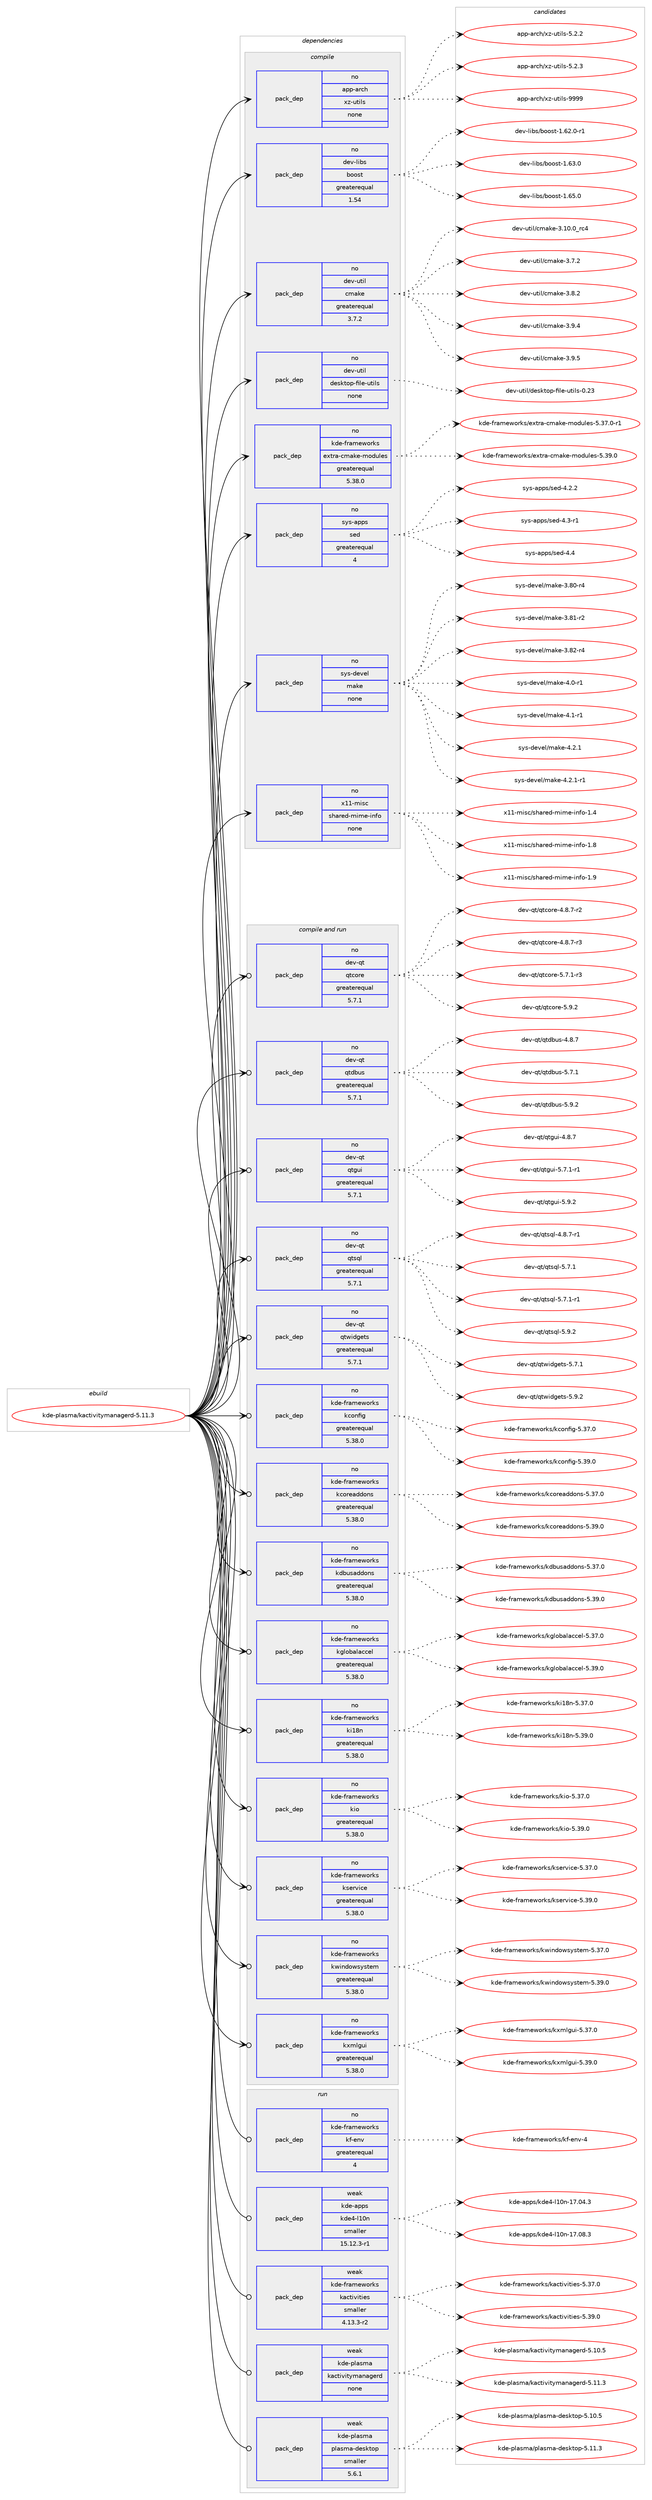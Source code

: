 digraph prolog {

# *************
# Graph options
# *************

newrank=true;
concentrate=true;
compound=true;
graph [rankdir=LR,fontname=Helvetica,fontsize=10,ranksep=1.5];#, ranksep=2.5, nodesep=0.2];
edge  [arrowhead=vee];
node  [fontname=Helvetica,fontsize=10];

# **********
# The ebuild
# **********

subgraph cluster_leftcol {
color=gray;
rank=same;
label=<<i>ebuild</i>>;
id [label="kde-plasma/kactivitymanagerd-5.11.3", color=red, width=4, href="../kde-plasma/kactivitymanagerd-5.11.3.svg"];
}

# ****************
# The dependencies
# ****************

subgraph cluster_midcol {
color=gray;
label=<<i>dependencies</i>>;
subgraph cluster_compile {
fillcolor="#eeeeee";
style=filled;
label=<<i>compile</i>>;
subgraph pack246407 {
dependency335860 [label=<<TABLE BORDER="0" CELLBORDER="1" CELLSPACING="0" CELLPADDING="4" WIDTH="220"><TR><TD ROWSPAN="6" CELLPADDING="30">pack_dep</TD></TR><TR><TD WIDTH="110">no</TD></TR><TR><TD>app-arch</TD></TR><TR><TD>xz-utils</TD></TR><TR><TD>none</TD></TR><TR><TD></TD></TR></TABLE>>, shape=none, color=blue];
}
id:e -> dependency335860:w [weight=20,style="solid",arrowhead="vee"];
subgraph pack246408 {
dependency335861 [label=<<TABLE BORDER="0" CELLBORDER="1" CELLSPACING="0" CELLPADDING="4" WIDTH="220"><TR><TD ROWSPAN="6" CELLPADDING="30">pack_dep</TD></TR><TR><TD WIDTH="110">no</TD></TR><TR><TD>dev-libs</TD></TR><TR><TD>boost</TD></TR><TR><TD>greaterequal</TD></TR><TR><TD>1.54</TD></TR></TABLE>>, shape=none, color=blue];
}
id:e -> dependency335861:w [weight=20,style="solid",arrowhead="vee"];
subgraph pack246409 {
dependency335862 [label=<<TABLE BORDER="0" CELLBORDER="1" CELLSPACING="0" CELLPADDING="4" WIDTH="220"><TR><TD ROWSPAN="6" CELLPADDING="30">pack_dep</TD></TR><TR><TD WIDTH="110">no</TD></TR><TR><TD>dev-util</TD></TR><TR><TD>cmake</TD></TR><TR><TD>greaterequal</TD></TR><TR><TD>3.7.2</TD></TR></TABLE>>, shape=none, color=blue];
}
id:e -> dependency335862:w [weight=20,style="solid",arrowhead="vee"];
subgraph pack246410 {
dependency335863 [label=<<TABLE BORDER="0" CELLBORDER="1" CELLSPACING="0" CELLPADDING="4" WIDTH="220"><TR><TD ROWSPAN="6" CELLPADDING="30">pack_dep</TD></TR><TR><TD WIDTH="110">no</TD></TR><TR><TD>dev-util</TD></TR><TR><TD>desktop-file-utils</TD></TR><TR><TD>none</TD></TR><TR><TD></TD></TR></TABLE>>, shape=none, color=blue];
}
id:e -> dependency335863:w [weight=20,style="solid",arrowhead="vee"];
subgraph pack246411 {
dependency335864 [label=<<TABLE BORDER="0" CELLBORDER="1" CELLSPACING="0" CELLPADDING="4" WIDTH="220"><TR><TD ROWSPAN="6" CELLPADDING="30">pack_dep</TD></TR><TR><TD WIDTH="110">no</TD></TR><TR><TD>kde-frameworks</TD></TR><TR><TD>extra-cmake-modules</TD></TR><TR><TD>greaterequal</TD></TR><TR><TD>5.38.0</TD></TR></TABLE>>, shape=none, color=blue];
}
id:e -> dependency335864:w [weight=20,style="solid",arrowhead="vee"];
subgraph pack246412 {
dependency335865 [label=<<TABLE BORDER="0" CELLBORDER="1" CELLSPACING="0" CELLPADDING="4" WIDTH="220"><TR><TD ROWSPAN="6" CELLPADDING="30">pack_dep</TD></TR><TR><TD WIDTH="110">no</TD></TR><TR><TD>sys-apps</TD></TR><TR><TD>sed</TD></TR><TR><TD>greaterequal</TD></TR><TR><TD>4</TD></TR></TABLE>>, shape=none, color=blue];
}
id:e -> dependency335865:w [weight=20,style="solid",arrowhead="vee"];
subgraph pack246413 {
dependency335866 [label=<<TABLE BORDER="0" CELLBORDER="1" CELLSPACING="0" CELLPADDING="4" WIDTH="220"><TR><TD ROWSPAN="6" CELLPADDING="30">pack_dep</TD></TR><TR><TD WIDTH="110">no</TD></TR><TR><TD>sys-devel</TD></TR><TR><TD>make</TD></TR><TR><TD>none</TD></TR><TR><TD></TD></TR></TABLE>>, shape=none, color=blue];
}
id:e -> dependency335866:w [weight=20,style="solid",arrowhead="vee"];
subgraph pack246414 {
dependency335867 [label=<<TABLE BORDER="0" CELLBORDER="1" CELLSPACING="0" CELLPADDING="4" WIDTH="220"><TR><TD ROWSPAN="6" CELLPADDING="30">pack_dep</TD></TR><TR><TD WIDTH="110">no</TD></TR><TR><TD>x11-misc</TD></TR><TR><TD>shared-mime-info</TD></TR><TR><TD>none</TD></TR><TR><TD></TD></TR></TABLE>>, shape=none, color=blue];
}
id:e -> dependency335867:w [weight=20,style="solid",arrowhead="vee"];
}
subgraph cluster_compileandrun {
fillcolor="#eeeeee";
style=filled;
label=<<i>compile and run</i>>;
subgraph pack246415 {
dependency335868 [label=<<TABLE BORDER="0" CELLBORDER="1" CELLSPACING="0" CELLPADDING="4" WIDTH="220"><TR><TD ROWSPAN="6" CELLPADDING="30">pack_dep</TD></TR><TR><TD WIDTH="110">no</TD></TR><TR><TD>dev-qt</TD></TR><TR><TD>qtcore</TD></TR><TR><TD>greaterequal</TD></TR><TR><TD>5.7.1</TD></TR></TABLE>>, shape=none, color=blue];
}
id:e -> dependency335868:w [weight=20,style="solid",arrowhead="odotvee"];
subgraph pack246416 {
dependency335869 [label=<<TABLE BORDER="0" CELLBORDER="1" CELLSPACING="0" CELLPADDING="4" WIDTH="220"><TR><TD ROWSPAN="6" CELLPADDING="30">pack_dep</TD></TR><TR><TD WIDTH="110">no</TD></TR><TR><TD>dev-qt</TD></TR><TR><TD>qtdbus</TD></TR><TR><TD>greaterequal</TD></TR><TR><TD>5.7.1</TD></TR></TABLE>>, shape=none, color=blue];
}
id:e -> dependency335869:w [weight=20,style="solid",arrowhead="odotvee"];
subgraph pack246417 {
dependency335870 [label=<<TABLE BORDER="0" CELLBORDER="1" CELLSPACING="0" CELLPADDING="4" WIDTH="220"><TR><TD ROWSPAN="6" CELLPADDING="30">pack_dep</TD></TR><TR><TD WIDTH="110">no</TD></TR><TR><TD>dev-qt</TD></TR><TR><TD>qtgui</TD></TR><TR><TD>greaterequal</TD></TR><TR><TD>5.7.1</TD></TR></TABLE>>, shape=none, color=blue];
}
id:e -> dependency335870:w [weight=20,style="solid",arrowhead="odotvee"];
subgraph pack246418 {
dependency335871 [label=<<TABLE BORDER="0" CELLBORDER="1" CELLSPACING="0" CELLPADDING="4" WIDTH="220"><TR><TD ROWSPAN="6" CELLPADDING="30">pack_dep</TD></TR><TR><TD WIDTH="110">no</TD></TR><TR><TD>dev-qt</TD></TR><TR><TD>qtsql</TD></TR><TR><TD>greaterequal</TD></TR><TR><TD>5.7.1</TD></TR></TABLE>>, shape=none, color=blue];
}
id:e -> dependency335871:w [weight=20,style="solid",arrowhead="odotvee"];
subgraph pack246419 {
dependency335872 [label=<<TABLE BORDER="0" CELLBORDER="1" CELLSPACING="0" CELLPADDING="4" WIDTH="220"><TR><TD ROWSPAN="6" CELLPADDING="30">pack_dep</TD></TR><TR><TD WIDTH="110">no</TD></TR><TR><TD>dev-qt</TD></TR><TR><TD>qtwidgets</TD></TR><TR><TD>greaterequal</TD></TR><TR><TD>5.7.1</TD></TR></TABLE>>, shape=none, color=blue];
}
id:e -> dependency335872:w [weight=20,style="solid",arrowhead="odotvee"];
subgraph pack246420 {
dependency335873 [label=<<TABLE BORDER="0" CELLBORDER="1" CELLSPACING="0" CELLPADDING="4" WIDTH="220"><TR><TD ROWSPAN="6" CELLPADDING="30">pack_dep</TD></TR><TR><TD WIDTH="110">no</TD></TR><TR><TD>kde-frameworks</TD></TR><TR><TD>kconfig</TD></TR><TR><TD>greaterequal</TD></TR><TR><TD>5.38.0</TD></TR></TABLE>>, shape=none, color=blue];
}
id:e -> dependency335873:w [weight=20,style="solid",arrowhead="odotvee"];
subgraph pack246421 {
dependency335874 [label=<<TABLE BORDER="0" CELLBORDER="1" CELLSPACING="0" CELLPADDING="4" WIDTH="220"><TR><TD ROWSPAN="6" CELLPADDING="30">pack_dep</TD></TR><TR><TD WIDTH="110">no</TD></TR><TR><TD>kde-frameworks</TD></TR><TR><TD>kcoreaddons</TD></TR><TR><TD>greaterequal</TD></TR><TR><TD>5.38.0</TD></TR></TABLE>>, shape=none, color=blue];
}
id:e -> dependency335874:w [weight=20,style="solid",arrowhead="odotvee"];
subgraph pack246422 {
dependency335875 [label=<<TABLE BORDER="0" CELLBORDER="1" CELLSPACING="0" CELLPADDING="4" WIDTH="220"><TR><TD ROWSPAN="6" CELLPADDING="30">pack_dep</TD></TR><TR><TD WIDTH="110">no</TD></TR><TR><TD>kde-frameworks</TD></TR><TR><TD>kdbusaddons</TD></TR><TR><TD>greaterequal</TD></TR><TR><TD>5.38.0</TD></TR></TABLE>>, shape=none, color=blue];
}
id:e -> dependency335875:w [weight=20,style="solid",arrowhead="odotvee"];
subgraph pack246423 {
dependency335876 [label=<<TABLE BORDER="0" CELLBORDER="1" CELLSPACING="0" CELLPADDING="4" WIDTH="220"><TR><TD ROWSPAN="6" CELLPADDING="30">pack_dep</TD></TR><TR><TD WIDTH="110">no</TD></TR><TR><TD>kde-frameworks</TD></TR><TR><TD>kglobalaccel</TD></TR><TR><TD>greaterequal</TD></TR><TR><TD>5.38.0</TD></TR></TABLE>>, shape=none, color=blue];
}
id:e -> dependency335876:w [weight=20,style="solid",arrowhead="odotvee"];
subgraph pack246424 {
dependency335877 [label=<<TABLE BORDER="0" CELLBORDER="1" CELLSPACING="0" CELLPADDING="4" WIDTH="220"><TR><TD ROWSPAN="6" CELLPADDING="30">pack_dep</TD></TR><TR><TD WIDTH="110">no</TD></TR><TR><TD>kde-frameworks</TD></TR><TR><TD>ki18n</TD></TR><TR><TD>greaterequal</TD></TR><TR><TD>5.38.0</TD></TR></TABLE>>, shape=none, color=blue];
}
id:e -> dependency335877:w [weight=20,style="solid",arrowhead="odotvee"];
subgraph pack246425 {
dependency335878 [label=<<TABLE BORDER="0" CELLBORDER="1" CELLSPACING="0" CELLPADDING="4" WIDTH="220"><TR><TD ROWSPAN="6" CELLPADDING="30">pack_dep</TD></TR><TR><TD WIDTH="110">no</TD></TR><TR><TD>kde-frameworks</TD></TR><TR><TD>kio</TD></TR><TR><TD>greaterequal</TD></TR><TR><TD>5.38.0</TD></TR></TABLE>>, shape=none, color=blue];
}
id:e -> dependency335878:w [weight=20,style="solid",arrowhead="odotvee"];
subgraph pack246426 {
dependency335879 [label=<<TABLE BORDER="0" CELLBORDER="1" CELLSPACING="0" CELLPADDING="4" WIDTH="220"><TR><TD ROWSPAN="6" CELLPADDING="30">pack_dep</TD></TR><TR><TD WIDTH="110">no</TD></TR><TR><TD>kde-frameworks</TD></TR><TR><TD>kservice</TD></TR><TR><TD>greaterequal</TD></TR><TR><TD>5.38.0</TD></TR></TABLE>>, shape=none, color=blue];
}
id:e -> dependency335879:w [weight=20,style="solid",arrowhead="odotvee"];
subgraph pack246427 {
dependency335880 [label=<<TABLE BORDER="0" CELLBORDER="1" CELLSPACING="0" CELLPADDING="4" WIDTH="220"><TR><TD ROWSPAN="6" CELLPADDING="30">pack_dep</TD></TR><TR><TD WIDTH="110">no</TD></TR><TR><TD>kde-frameworks</TD></TR><TR><TD>kwindowsystem</TD></TR><TR><TD>greaterequal</TD></TR><TR><TD>5.38.0</TD></TR></TABLE>>, shape=none, color=blue];
}
id:e -> dependency335880:w [weight=20,style="solid",arrowhead="odotvee"];
subgraph pack246428 {
dependency335881 [label=<<TABLE BORDER="0" CELLBORDER="1" CELLSPACING="0" CELLPADDING="4" WIDTH="220"><TR><TD ROWSPAN="6" CELLPADDING="30">pack_dep</TD></TR><TR><TD WIDTH="110">no</TD></TR><TR><TD>kde-frameworks</TD></TR><TR><TD>kxmlgui</TD></TR><TR><TD>greaterequal</TD></TR><TR><TD>5.38.0</TD></TR></TABLE>>, shape=none, color=blue];
}
id:e -> dependency335881:w [weight=20,style="solid",arrowhead="odotvee"];
}
subgraph cluster_run {
fillcolor="#eeeeee";
style=filled;
label=<<i>run</i>>;
subgraph pack246429 {
dependency335882 [label=<<TABLE BORDER="0" CELLBORDER="1" CELLSPACING="0" CELLPADDING="4" WIDTH="220"><TR><TD ROWSPAN="6" CELLPADDING="30">pack_dep</TD></TR><TR><TD WIDTH="110">no</TD></TR><TR><TD>kde-frameworks</TD></TR><TR><TD>kf-env</TD></TR><TR><TD>greaterequal</TD></TR><TR><TD>4</TD></TR></TABLE>>, shape=none, color=blue];
}
id:e -> dependency335882:w [weight=20,style="solid",arrowhead="odot"];
subgraph pack246430 {
dependency335883 [label=<<TABLE BORDER="0" CELLBORDER="1" CELLSPACING="0" CELLPADDING="4" WIDTH="220"><TR><TD ROWSPAN="6" CELLPADDING="30">pack_dep</TD></TR><TR><TD WIDTH="110">weak</TD></TR><TR><TD>kde-apps</TD></TR><TR><TD>kde4-l10n</TD></TR><TR><TD>smaller</TD></TR><TR><TD>15.12.3-r1</TD></TR></TABLE>>, shape=none, color=blue];
}
id:e -> dependency335883:w [weight=20,style="solid",arrowhead="odot"];
subgraph pack246431 {
dependency335884 [label=<<TABLE BORDER="0" CELLBORDER="1" CELLSPACING="0" CELLPADDING="4" WIDTH="220"><TR><TD ROWSPAN="6" CELLPADDING="30">pack_dep</TD></TR><TR><TD WIDTH="110">weak</TD></TR><TR><TD>kde-frameworks</TD></TR><TR><TD>kactivities</TD></TR><TR><TD>smaller</TD></TR><TR><TD>4.13.3-r2</TD></TR></TABLE>>, shape=none, color=blue];
}
id:e -> dependency335884:w [weight=20,style="solid",arrowhead="odot"];
subgraph pack246432 {
dependency335885 [label=<<TABLE BORDER="0" CELLBORDER="1" CELLSPACING="0" CELLPADDING="4" WIDTH="220"><TR><TD ROWSPAN="6" CELLPADDING="30">pack_dep</TD></TR><TR><TD WIDTH="110">weak</TD></TR><TR><TD>kde-plasma</TD></TR><TR><TD>kactivitymanagerd</TD></TR><TR><TD>none</TD></TR><TR><TD></TD></TR></TABLE>>, shape=none, color=blue];
}
id:e -> dependency335885:w [weight=20,style="solid",arrowhead="odot"];
subgraph pack246433 {
dependency335886 [label=<<TABLE BORDER="0" CELLBORDER="1" CELLSPACING="0" CELLPADDING="4" WIDTH="220"><TR><TD ROWSPAN="6" CELLPADDING="30">pack_dep</TD></TR><TR><TD WIDTH="110">weak</TD></TR><TR><TD>kde-plasma</TD></TR><TR><TD>plasma-desktop</TD></TR><TR><TD>smaller</TD></TR><TR><TD>5.6.1</TD></TR></TABLE>>, shape=none, color=blue];
}
id:e -> dependency335886:w [weight=20,style="solid",arrowhead="odot"];
}
}

# **************
# The candidates
# **************

subgraph cluster_choices {
rank=same;
color=gray;
label=<<i>candidates</i>>;

subgraph choice246407 {
color=black;
nodesep=1;
choice971121124597114991044712012245117116105108115455346504650 [label="app-arch/xz-utils-5.2.2", color=red, width=4,href="../app-arch/xz-utils-5.2.2.svg"];
choice971121124597114991044712012245117116105108115455346504651 [label="app-arch/xz-utils-5.2.3", color=red, width=4,href="../app-arch/xz-utils-5.2.3.svg"];
choice9711211245971149910447120122451171161051081154557575757 [label="app-arch/xz-utils-9999", color=red, width=4,href="../app-arch/xz-utils-9999.svg"];
dependency335860:e -> choice971121124597114991044712012245117116105108115455346504650:w [style=dotted,weight="100"];
dependency335860:e -> choice971121124597114991044712012245117116105108115455346504651:w [style=dotted,weight="100"];
dependency335860:e -> choice9711211245971149910447120122451171161051081154557575757:w [style=dotted,weight="100"];
}
subgraph choice246408 {
color=black;
nodesep=1;
choice10010111845108105981154798111111115116454946545046484511449 [label="dev-libs/boost-1.62.0-r1", color=red, width=4,href="../dev-libs/boost-1.62.0-r1.svg"];
choice1001011184510810598115479811111111511645494654514648 [label="dev-libs/boost-1.63.0", color=red, width=4,href="../dev-libs/boost-1.63.0.svg"];
choice1001011184510810598115479811111111511645494654534648 [label="dev-libs/boost-1.65.0", color=red, width=4,href="../dev-libs/boost-1.65.0.svg"];
dependency335861:e -> choice10010111845108105981154798111111115116454946545046484511449:w [style=dotted,weight="100"];
dependency335861:e -> choice1001011184510810598115479811111111511645494654514648:w [style=dotted,weight="100"];
dependency335861:e -> choice1001011184510810598115479811111111511645494654534648:w [style=dotted,weight="100"];
}
subgraph choice246409 {
color=black;
nodesep=1;
choice1001011184511711610510847991099710710145514649484648951149952 [label="dev-util/cmake-3.10.0_rc4", color=red, width=4,href="../dev-util/cmake-3.10.0_rc4.svg"];
choice10010111845117116105108479910997107101455146554650 [label="dev-util/cmake-3.7.2", color=red, width=4,href="../dev-util/cmake-3.7.2.svg"];
choice10010111845117116105108479910997107101455146564650 [label="dev-util/cmake-3.8.2", color=red, width=4,href="../dev-util/cmake-3.8.2.svg"];
choice10010111845117116105108479910997107101455146574652 [label="dev-util/cmake-3.9.4", color=red, width=4,href="../dev-util/cmake-3.9.4.svg"];
choice10010111845117116105108479910997107101455146574653 [label="dev-util/cmake-3.9.5", color=red, width=4,href="../dev-util/cmake-3.9.5.svg"];
dependency335862:e -> choice1001011184511711610510847991099710710145514649484648951149952:w [style=dotted,weight="100"];
dependency335862:e -> choice10010111845117116105108479910997107101455146554650:w [style=dotted,weight="100"];
dependency335862:e -> choice10010111845117116105108479910997107101455146564650:w [style=dotted,weight="100"];
dependency335862:e -> choice10010111845117116105108479910997107101455146574652:w [style=dotted,weight="100"];
dependency335862:e -> choice10010111845117116105108479910997107101455146574653:w [style=dotted,weight="100"];
}
subgraph choice246410 {
color=black;
nodesep=1;
choice100101118451171161051084710010111510711611111245102105108101451171161051081154548465051 [label="dev-util/desktop-file-utils-0.23", color=red, width=4,href="../dev-util/desktop-file-utils-0.23.svg"];
dependency335863:e -> choice100101118451171161051084710010111510711611111245102105108101451171161051081154548465051:w [style=dotted,weight="100"];
}
subgraph choice246411 {
color=black;
nodesep=1;
choice1071001014510211497109101119111114107115471011201161149745991099710710145109111100117108101115455346515546484511449 [label="kde-frameworks/extra-cmake-modules-5.37.0-r1", color=red, width=4,href="../kde-frameworks/extra-cmake-modules-5.37.0-r1.svg"];
choice107100101451021149710910111911111410711547101120116114974599109971071014510911110011710810111545534651574648 [label="kde-frameworks/extra-cmake-modules-5.39.0", color=red, width=4,href="../kde-frameworks/extra-cmake-modules-5.39.0.svg"];
dependency335864:e -> choice1071001014510211497109101119111114107115471011201161149745991099710710145109111100117108101115455346515546484511449:w [style=dotted,weight="100"];
dependency335864:e -> choice107100101451021149710910111911111410711547101120116114974599109971071014510911110011710810111545534651574648:w [style=dotted,weight="100"];
}
subgraph choice246412 {
color=black;
nodesep=1;
choice115121115459711211211547115101100455246504650 [label="sys-apps/sed-4.2.2", color=red, width=4,href="../sys-apps/sed-4.2.2.svg"];
choice115121115459711211211547115101100455246514511449 [label="sys-apps/sed-4.3-r1", color=red, width=4,href="../sys-apps/sed-4.3-r1.svg"];
choice11512111545971121121154711510110045524652 [label="sys-apps/sed-4.4", color=red, width=4,href="../sys-apps/sed-4.4.svg"];
dependency335865:e -> choice115121115459711211211547115101100455246504650:w [style=dotted,weight="100"];
dependency335865:e -> choice115121115459711211211547115101100455246514511449:w [style=dotted,weight="100"];
dependency335865:e -> choice11512111545971121121154711510110045524652:w [style=dotted,weight="100"];
}
subgraph choice246413 {
color=black;
nodesep=1;
choice11512111545100101118101108471099710710145514656484511452 [label="sys-devel/make-3.80-r4", color=red, width=4,href="../sys-devel/make-3.80-r4.svg"];
choice11512111545100101118101108471099710710145514656494511450 [label="sys-devel/make-3.81-r2", color=red, width=4,href="../sys-devel/make-3.81-r2.svg"];
choice11512111545100101118101108471099710710145514656504511452 [label="sys-devel/make-3.82-r4", color=red, width=4,href="../sys-devel/make-3.82-r4.svg"];
choice115121115451001011181011084710997107101455246484511449 [label="sys-devel/make-4.0-r1", color=red, width=4,href="../sys-devel/make-4.0-r1.svg"];
choice115121115451001011181011084710997107101455246494511449 [label="sys-devel/make-4.1-r1", color=red, width=4,href="../sys-devel/make-4.1-r1.svg"];
choice115121115451001011181011084710997107101455246504649 [label="sys-devel/make-4.2.1", color=red, width=4,href="../sys-devel/make-4.2.1.svg"];
choice1151211154510010111810110847109971071014552465046494511449 [label="sys-devel/make-4.2.1-r1", color=red, width=4,href="../sys-devel/make-4.2.1-r1.svg"];
dependency335866:e -> choice11512111545100101118101108471099710710145514656484511452:w [style=dotted,weight="100"];
dependency335866:e -> choice11512111545100101118101108471099710710145514656494511450:w [style=dotted,weight="100"];
dependency335866:e -> choice11512111545100101118101108471099710710145514656504511452:w [style=dotted,weight="100"];
dependency335866:e -> choice115121115451001011181011084710997107101455246484511449:w [style=dotted,weight="100"];
dependency335866:e -> choice115121115451001011181011084710997107101455246494511449:w [style=dotted,weight="100"];
dependency335866:e -> choice115121115451001011181011084710997107101455246504649:w [style=dotted,weight="100"];
dependency335866:e -> choice1151211154510010111810110847109971071014552465046494511449:w [style=dotted,weight="100"];
}
subgraph choice246414 {
color=black;
nodesep=1;
choice120494945109105115994711510497114101100451091051091014510511010211145494652 [label="x11-misc/shared-mime-info-1.4", color=red, width=4,href="../x11-misc/shared-mime-info-1.4.svg"];
choice120494945109105115994711510497114101100451091051091014510511010211145494656 [label="x11-misc/shared-mime-info-1.8", color=red, width=4,href="../x11-misc/shared-mime-info-1.8.svg"];
choice120494945109105115994711510497114101100451091051091014510511010211145494657 [label="x11-misc/shared-mime-info-1.9", color=red, width=4,href="../x11-misc/shared-mime-info-1.9.svg"];
dependency335867:e -> choice120494945109105115994711510497114101100451091051091014510511010211145494652:w [style=dotted,weight="100"];
dependency335867:e -> choice120494945109105115994711510497114101100451091051091014510511010211145494656:w [style=dotted,weight="100"];
dependency335867:e -> choice120494945109105115994711510497114101100451091051091014510511010211145494657:w [style=dotted,weight="100"];
}
subgraph choice246415 {
color=black;
nodesep=1;
choice1001011184511311647113116991111141014552465646554511450 [label="dev-qt/qtcore-4.8.7-r2", color=red, width=4,href="../dev-qt/qtcore-4.8.7-r2.svg"];
choice1001011184511311647113116991111141014552465646554511451 [label="dev-qt/qtcore-4.8.7-r3", color=red, width=4,href="../dev-qt/qtcore-4.8.7-r3.svg"];
choice1001011184511311647113116991111141014553465546494511451 [label="dev-qt/qtcore-5.7.1-r3", color=red, width=4,href="../dev-qt/qtcore-5.7.1-r3.svg"];
choice100101118451131164711311699111114101455346574650 [label="dev-qt/qtcore-5.9.2", color=red, width=4,href="../dev-qt/qtcore-5.9.2.svg"];
dependency335868:e -> choice1001011184511311647113116991111141014552465646554511450:w [style=dotted,weight="100"];
dependency335868:e -> choice1001011184511311647113116991111141014552465646554511451:w [style=dotted,weight="100"];
dependency335868:e -> choice1001011184511311647113116991111141014553465546494511451:w [style=dotted,weight="100"];
dependency335868:e -> choice100101118451131164711311699111114101455346574650:w [style=dotted,weight="100"];
}
subgraph choice246416 {
color=black;
nodesep=1;
choice100101118451131164711311610098117115455246564655 [label="dev-qt/qtdbus-4.8.7", color=red, width=4,href="../dev-qt/qtdbus-4.8.7.svg"];
choice100101118451131164711311610098117115455346554649 [label="dev-qt/qtdbus-5.7.1", color=red, width=4,href="../dev-qt/qtdbus-5.7.1.svg"];
choice100101118451131164711311610098117115455346574650 [label="dev-qt/qtdbus-5.9.2", color=red, width=4,href="../dev-qt/qtdbus-5.9.2.svg"];
dependency335869:e -> choice100101118451131164711311610098117115455246564655:w [style=dotted,weight="100"];
dependency335869:e -> choice100101118451131164711311610098117115455346554649:w [style=dotted,weight="100"];
dependency335869:e -> choice100101118451131164711311610098117115455346574650:w [style=dotted,weight="100"];
}
subgraph choice246417 {
color=black;
nodesep=1;
choice1001011184511311647113116103117105455246564655 [label="dev-qt/qtgui-4.8.7", color=red, width=4,href="../dev-qt/qtgui-4.8.7.svg"];
choice10010111845113116471131161031171054553465546494511449 [label="dev-qt/qtgui-5.7.1-r1", color=red, width=4,href="../dev-qt/qtgui-5.7.1-r1.svg"];
choice1001011184511311647113116103117105455346574650 [label="dev-qt/qtgui-5.9.2", color=red, width=4,href="../dev-qt/qtgui-5.9.2.svg"];
dependency335870:e -> choice1001011184511311647113116103117105455246564655:w [style=dotted,weight="100"];
dependency335870:e -> choice10010111845113116471131161031171054553465546494511449:w [style=dotted,weight="100"];
dependency335870:e -> choice1001011184511311647113116103117105455346574650:w [style=dotted,weight="100"];
}
subgraph choice246418 {
color=black;
nodesep=1;
choice10010111845113116471131161151131084552465646554511449 [label="dev-qt/qtsql-4.8.7-r1", color=red, width=4,href="../dev-qt/qtsql-4.8.7-r1.svg"];
choice1001011184511311647113116115113108455346554649 [label="dev-qt/qtsql-5.7.1", color=red, width=4,href="../dev-qt/qtsql-5.7.1.svg"];
choice10010111845113116471131161151131084553465546494511449 [label="dev-qt/qtsql-5.7.1-r1", color=red, width=4,href="../dev-qt/qtsql-5.7.1-r1.svg"];
choice1001011184511311647113116115113108455346574650 [label="dev-qt/qtsql-5.9.2", color=red, width=4,href="../dev-qt/qtsql-5.9.2.svg"];
dependency335871:e -> choice10010111845113116471131161151131084552465646554511449:w [style=dotted,weight="100"];
dependency335871:e -> choice1001011184511311647113116115113108455346554649:w [style=dotted,weight="100"];
dependency335871:e -> choice10010111845113116471131161151131084553465546494511449:w [style=dotted,weight="100"];
dependency335871:e -> choice1001011184511311647113116115113108455346574650:w [style=dotted,weight="100"];
}
subgraph choice246419 {
color=black;
nodesep=1;
choice1001011184511311647113116119105100103101116115455346554649 [label="dev-qt/qtwidgets-5.7.1", color=red, width=4,href="../dev-qt/qtwidgets-5.7.1.svg"];
choice1001011184511311647113116119105100103101116115455346574650 [label="dev-qt/qtwidgets-5.9.2", color=red, width=4,href="../dev-qt/qtwidgets-5.9.2.svg"];
dependency335872:e -> choice1001011184511311647113116119105100103101116115455346554649:w [style=dotted,weight="100"];
dependency335872:e -> choice1001011184511311647113116119105100103101116115455346574650:w [style=dotted,weight="100"];
}
subgraph choice246420 {
color=black;
nodesep=1;
choice1071001014510211497109101119111114107115471079911111010210510345534651554648 [label="kde-frameworks/kconfig-5.37.0", color=red, width=4,href="../kde-frameworks/kconfig-5.37.0.svg"];
choice1071001014510211497109101119111114107115471079911111010210510345534651574648 [label="kde-frameworks/kconfig-5.39.0", color=red, width=4,href="../kde-frameworks/kconfig-5.39.0.svg"];
dependency335873:e -> choice1071001014510211497109101119111114107115471079911111010210510345534651554648:w [style=dotted,weight="100"];
dependency335873:e -> choice1071001014510211497109101119111114107115471079911111010210510345534651574648:w [style=dotted,weight="100"];
}
subgraph choice246421 {
color=black;
nodesep=1;
choice107100101451021149710910111911111410711547107991111141019710010011111011545534651554648 [label="kde-frameworks/kcoreaddons-5.37.0", color=red, width=4,href="../kde-frameworks/kcoreaddons-5.37.0.svg"];
choice107100101451021149710910111911111410711547107991111141019710010011111011545534651574648 [label="kde-frameworks/kcoreaddons-5.39.0", color=red, width=4,href="../kde-frameworks/kcoreaddons-5.39.0.svg"];
dependency335874:e -> choice107100101451021149710910111911111410711547107991111141019710010011111011545534651554648:w [style=dotted,weight="100"];
dependency335874:e -> choice107100101451021149710910111911111410711547107991111141019710010011111011545534651574648:w [style=dotted,weight="100"];
}
subgraph choice246422 {
color=black;
nodesep=1;
choice107100101451021149710910111911111410711547107100981171159710010011111011545534651554648 [label="kde-frameworks/kdbusaddons-5.37.0", color=red, width=4,href="../kde-frameworks/kdbusaddons-5.37.0.svg"];
choice107100101451021149710910111911111410711547107100981171159710010011111011545534651574648 [label="kde-frameworks/kdbusaddons-5.39.0", color=red, width=4,href="../kde-frameworks/kdbusaddons-5.39.0.svg"];
dependency335875:e -> choice107100101451021149710910111911111410711547107100981171159710010011111011545534651554648:w [style=dotted,weight="100"];
dependency335875:e -> choice107100101451021149710910111911111410711547107100981171159710010011111011545534651574648:w [style=dotted,weight="100"];
}
subgraph choice246423 {
color=black;
nodesep=1;
choice107100101451021149710910111911111410711547107103108111989710897999910110845534651554648 [label="kde-frameworks/kglobalaccel-5.37.0", color=red, width=4,href="../kde-frameworks/kglobalaccel-5.37.0.svg"];
choice107100101451021149710910111911111410711547107103108111989710897999910110845534651574648 [label="kde-frameworks/kglobalaccel-5.39.0", color=red, width=4,href="../kde-frameworks/kglobalaccel-5.39.0.svg"];
dependency335876:e -> choice107100101451021149710910111911111410711547107103108111989710897999910110845534651554648:w [style=dotted,weight="100"];
dependency335876:e -> choice107100101451021149710910111911111410711547107103108111989710897999910110845534651574648:w [style=dotted,weight="100"];
}
subgraph choice246424 {
color=black;
nodesep=1;
choice107100101451021149710910111911111410711547107105495611045534651554648 [label="kde-frameworks/ki18n-5.37.0", color=red, width=4,href="../kde-frameworks/ki18n-5.37.0.svg"];
choice107100101451021149710910111911111410711547107105495611045534651574648 [label="kde-frameworks/ki18n-5.39.0", color=red, width=4,href="../kde-frameworks/ki18n-5.39.0.svg"];
dependency335877:e -> choice107100101451021149710910111911111410711547107105495611045534651554648:w [style=dotted,weight="100"];
dependency335877:e -> choice107100101451021149710910111911111410711547107105495611045534651574648:w [style=dotted,weight="100"];
}
subgraph choice246425 {
color=black;
nodesep=1;
choice10710010145102114971091011191111141071154710710511145534651554648 [label="kde-frameworks/kio-5.37.0", color=red, width=4,href="../kde-frameworks/kio-5.37.0.svg"];
choice10710010145102114971091011191111141071154710710511145534651574648 [label="kde-frameworks/kio-5.39.0", color=red, width=4,href="../kde-frameworks/kio-5.39.0.svg"];
dependency335878:e -> choice10710010145102114971091011191111141071154710710511145534651554648:w [style=dotted,weight="100"];
dependency335878:e -> choice10710010145102114971091011191111141071154710710511145534651574648:w [style=dotted,weight="100"];
}
subgraph choice246426 {
color=black;
nodesep=1;
choice1071001014510211497109101119111114107115471071151011141181059910145534651554648 [label="kde-frameworks/kservice-5.37.0", color=red, width=4,href="../kde-frameworks/kservice-5.37.0.svg"];
choice1071001014510211497109101119111114107115471071151011141181059910145534651574648 [label="kde-frameworks/kservice-5.39.0", color=red, width=4,href="../kde-frameworks/kservice-5.39.0.svg"];
dependency335879:e -> choice1071001014510211497109101119111114107115471071151011141181059910145534651554648:w [style=dotted,weight="100"];
dependency335879:e -> choice1071001014510211497109101119111114107115471071151011141181059910145534651574648:w [style=dotted,weight="100"];
}
subgraph choice246427 {
color=black;
nodesep=1;
choice10710010145102114971091011191111141071154710711910511010011111911512111511610110945534651554648 [label="kde-frameworks/kwindowsystem-5.37.0", color=red, width=4,href="../kde-frameworks/kwindowsystem-5.37.0.svg"];
choice10710010145102114971091011191111141071154710711910511010011111911512111511610110945534651574648 [label="kde-frameworks/kwindowsystem-5.39.0", color=red, width=4,href="../kde-frameworks/kwindowsystem-5.39.0.svg"];
dependency335880:e -> choice10710010145102114971091011191111141071154710711910511010011111911512111511610110945534651554648:w [style=dotted,weight="100"];
dependency335880:e -> choice10710010145102114971091011191111141071154710711910511010011111911512111511610110945534651574648:w [style=dotted,weight="100"];
}
subgraph choice246428 {
color=black;
nodesep=1;
choice10710010145102114971091011191111141071154710712010910810311710545534651554648 [label="kde-frameworks/kxmlgui-5.37.0", color=red, width=4,href="../kde-frameworks/kxmlgui-5.37.0.svg"];
choice10710010145102114971091011191111141071154710712010910810311710545534651574648 [label="kde-frameworks/kxmlgui-5.39.0", color=red, width=4,href="../kde-frameworks/kxmlgui-5.39.0.svg"];
dependency335881:e -> choice10710010145102114971091011191111141071154710712010910810311710545534651554648:w [style=dotted,weight="100"];
dependency335881:e -> choice10710010145102114971091011191111141071154710712010910810311710545534651574648:w [style=dotted,weight="100"];
}
subgraph choice246429 {
color=black;
nodesep=1;
choice107100101451021149710910111911111410711547107102451011101184552 [label="kde-frameworks/kf-env-4", color=red, width=4,href="../kde-frameworks/kf-env-4.svg"];
dependency335882:e -> choice107100101451021149710910111911111410711547107102451011101184552:w [style=dotted,weight="100"];
}
subgraph choice246430 {
color=black;
nodesep=1;
choice107100101459711211211547107100101524510849481104549554648524651 [label="kde-apps/kde4-l10n-17.04.3", color=red, width=4,href="../kde-apps/kde4-l10n-17.04.3.svg"];
choice107100101459711211211547107100101524510849481104549554648564651 [label="kde-apps/kde4-l10n-17.08.3", color=red, width=4,href="../kde-apps/kde4-l10n-17.08.3.svg"];
dependency335883:e -> choice107100101459711211211547107100101524510849481104549554648524651:w [style=dotted,weight="100"];
dependency335883:e -> choice107100101459711211211547107100101524510849481104549554648564651:w [style=dotted,weight="100"];
}
subgraph choice246431 {
color=black;
nodesep=1;
choice107100101451021149710910111911111410711547107979911610511810511610510111545534651554648 [label="kde-frameworks/kactivities-5.37.0", color=red, width=4,href="../kde-frameworks/kactivities-5.37.0.svg"];
choice107100101451021149710910111911111410711547107979911610511810511610510111545534651574648 [label="kde-frameworks/kactivities-5.39.0", color=red, width=4,href="../kde-frameworks/kactivities-5.39.0.svg"];
dependency335884:e -> choice107100101451021149710910111911111410711547107979911610511810511610510111545534651554648:w [style=dotted,weight="100"];
dependency335884:e -> choice107100101451021149710910111911111410711547107979911610511810511610510111545534651574648:w [style=dotted,weight="100"];
}
subgraph choice246432 {
color=black;
nodesep=1;
choice107100101451121089711510997471079799116105118105116121109971109710310111410045534649484653 [label="kde-plasma/kactivitymanagerd-5.10.5", color=red, width=4,href="../kde-plasma/kactivitymanagerd-5.10.5.svg"];
choice107100101451121089711510997471079799116105118105116121109971109710310111410045534649494651 [label="kde-plasma/kactivitymanagerd-5.11.3", color=red, width=4,href="../kde-plasma/kactivitymanagerd-5.11.3.svg"];
dependency335885:e -> choice107100101451121089711510997471079799116105118105116121109971109710310111410045534649484653:w [style=dotted,weight="100"];
dependency335885:e -> choice107100101451121089711510997471079799116105118105116121109971109710310111410045534649494651:w [style=dotted,weight="100"];
}
subgraph choice246433 {
color=black;
nodesep=1;
choice1071001014511210897115109974711210897115109974510010111510711611111245534649484653 [label="kde-plasma/plasma-desktop-5.10.5", color=red, width=4,href="../kde-plasma/plasma-desktop-5.10.5.svg"];
choice1071001014511210897115109974711210897115109974510010111510711611111245534649494651 [label="kde-plasma/plasma-desktop-5.11.3", color=red, width=4,href="../kde-plasma/plasma-desktop-5.11.3.svg"];
dependency335886:e -> choice1071001014511210897115109974711210897115109974510010111510711611111245534649484653:w [style=dotted,weight="100"];
dependency335886:e -> choice1071001014511210897115109974711210897115109974510010111510711611111245534649494651:w [style=dotted,weight="100"];
}
}

}
